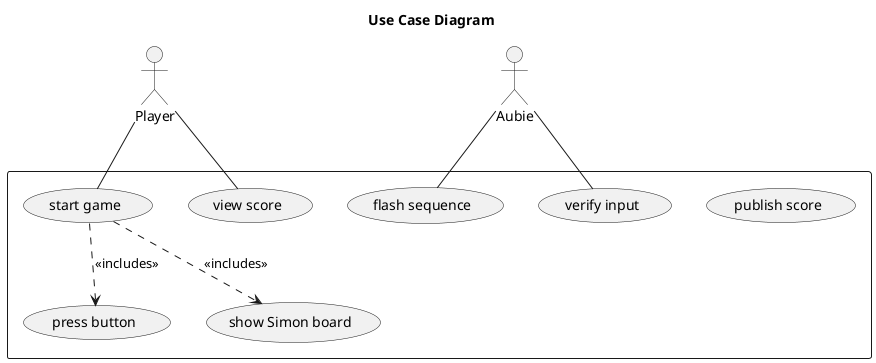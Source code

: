@startuml
title Use Case Diagram

actor Player
actor Aubie
'should aubie be an actor? and if not isnt it him verifying the input sequence?


rectangle  {
usecase "publish score" as UC3
usecase "start game" as UC2
usecase "view score" as UC1
usecase "flash sequence" as UC4
usecase "verify input" as UC5
Player -- UC2
Player -- UC1
Aubie -- UC4
Aubie -- UC5

UC2 ..> (press button): <<includes>>
UC2 ..> (show Simon board): <<includes>>


}
@enduml

